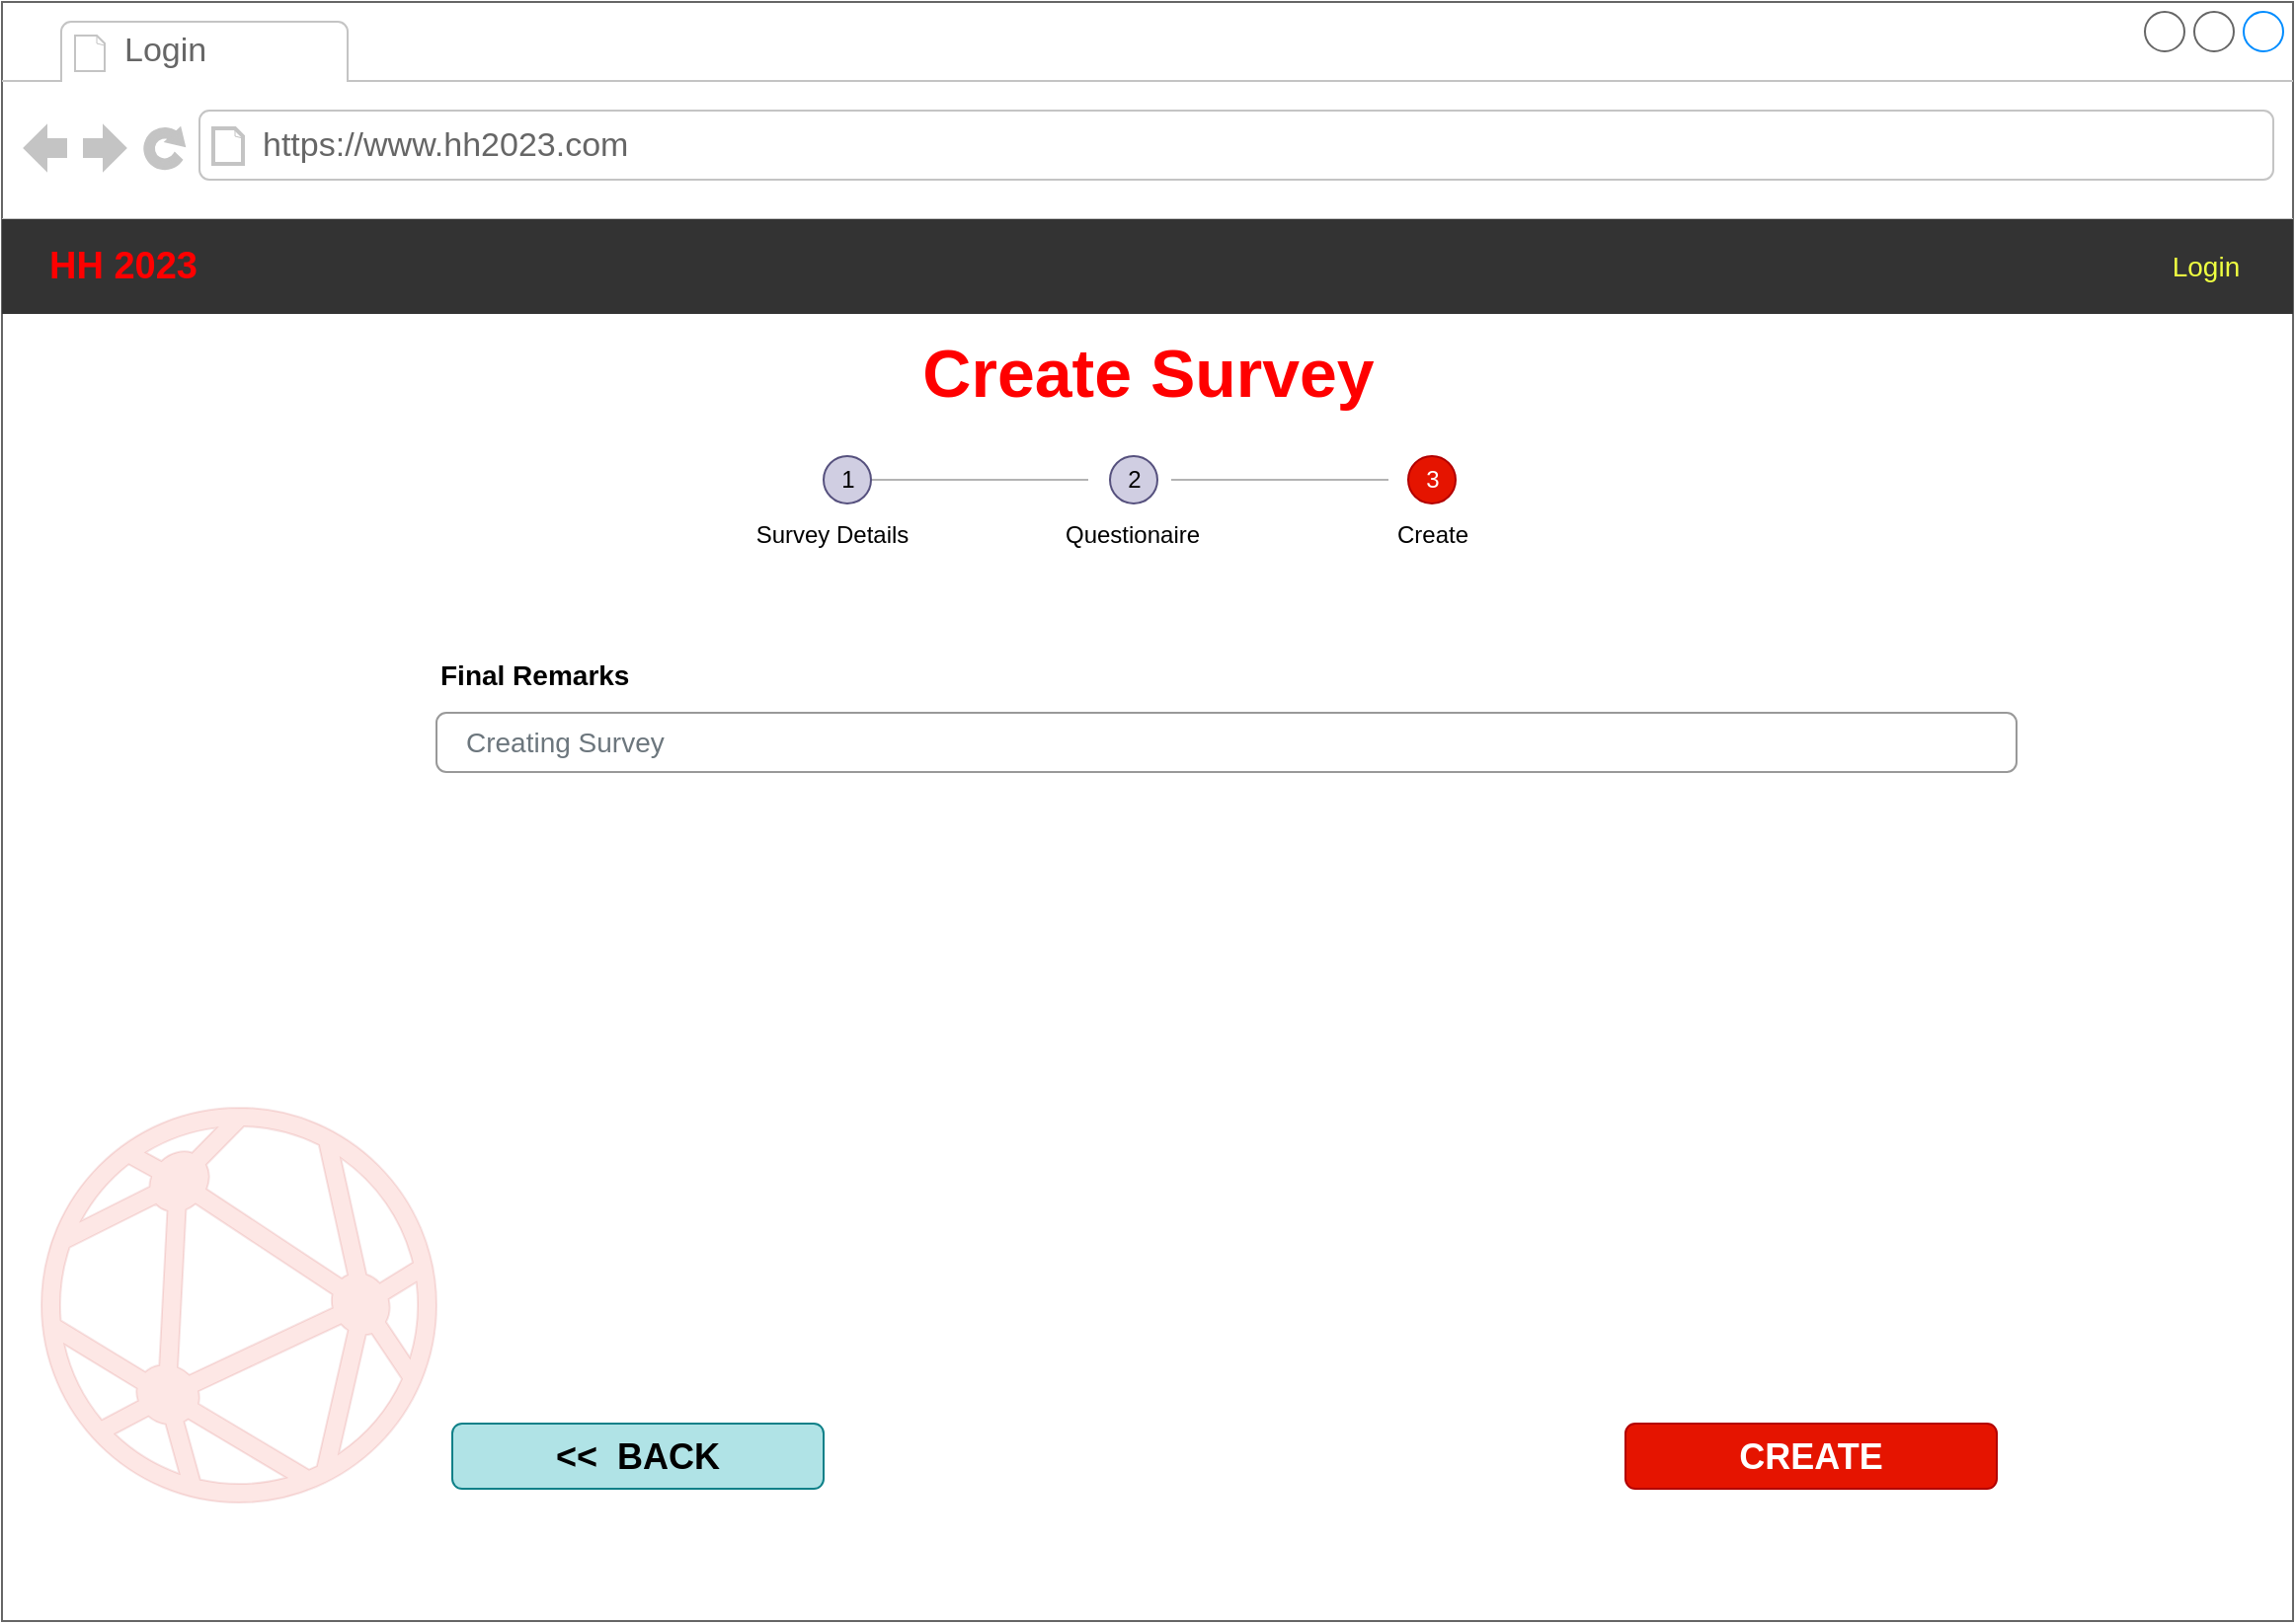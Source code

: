 <mxfile version="22.1.0" type="device">
  <diagram name="Page-1" id="8DdgHT_lzrCupyF-qvgf">
    <mxGraphModel dx="1242" dy="822" grid="1" gridSize="10" guides="1" tooltips="1" connect="1" arrows="1" fold="1" page="1" pageScale="1" pageWidth="1169" pageHeight="827" math="0" shadow="0">
      <root>
        <mxCell id="0" />
        <mxCell id="1" parent="0" />
        <mxCell id="XoGYOiqfx8qt8Q36udEH-1" value="" style="strokeWidth=1;shadow=0;dashed=0;align=left;html=1;shape=mxgraph.mockup.containers.browserWindow;rSize=0;strokeColor=#666666;strokeColor2=#008cff;strokeColor3=#c4c4c4;mainText=,;recursiveResize=0;fontColor=#050505;" parent="1" vertex="1">
          <mxGeometry width="1160" height="820" as="geometry" />
        </mxCell>
        <mxCell id="XoGYOiqfx8qt8Q36udEH-2" value="Login" style="strokeWidth=1;shadow=0;dashed=0;align=center;html=1;shape=mxgraph.mockup.containers.anchor;fontSize=17;fontColor=#666666;align=left;whiteSpace=wrap;" parent="XoGYOiqfx8qt8Q36udEH-1" vertex="1">
          <mxGeometry x="60" y="12" width="150" height="26" as="geometry" />
        </mxCell>
        <mxCell id="XoGYOiqfx8qt8Q36udEH-3" value="https://www.hh2023.com" style="strokeWidth=1;shadow=0;dashed=0;align=center;html=1;shape=mxgraph.mockup.containers.anchor;rSize=0;fontSize=17;fontColor=#666666;align=left;" parent="XoGYOiqfx8qt8Q36udEH-1" vertex="1">
          <mxGeometry x="130" y="60" width="250" height="26" as="geometry" />
        </mxCell>
        <mxCell id="XoGYOiqfx8qt8Q36udEH-24" value="" style="html=1;aspect=fixed;strokeColor=#B20000;shadow=0;fillColor=#e51400;verticalAlign=top;labelPosition=center;verticalLabelPosition=bottom;shape=mxgraph.gcp2.network;fontColor=#ffffff;opacity=10;" parent="XoGYOiqfx8qt8Q36udEH-1" vertex="1">
          <mxGeometry x="20" y="560" width="200" height="200" as="geometry" />
        </mxCell>
        <mxCell id="XoGYOiqfx8qt8Q36udEH-25" value="&lt;b&gt;&lt;font style=&quot;font-size: 19px;&quot; color=&quot;#ff0000&quot;&gt;HH 2023&lt;/font&gt;&lt;/b&gt;" style="shape=rect;strokeColor=none;fillColor=#333333;fontColor=#FFFFFF;align=left;spacing=16;fontSize=13;spacingLeft=8;whiteSpace=wrap;html=1;" parent="XoGYOiqfx8qt8Q36udEH-1" vertex="1">
          <mxGeometry y="110" width="1160" height="48" as="geometry" />
        </mxCell>
        <mxCell id="XoGYOiqfx8qt8Q36udEH-26" value="Login" style="text;verticalAlign=middle;align=center;fontColor=#EEFF41;fontSize=14;resizeHeight=1;whiteSpace=wrap;html=1;" parent="XoGYOiqfx8qt8Q36udEH-25" vertex="1">
          <mxGeometry x="1" width="88" height="48" relative="1" as="geometry">
            <mxPoint x="-88" as="offset" />
          </mxGeometry>
        </mxCell>
        <mxCell id="FRqryJ8z9L4HBqqZcY_s-2" value="Create Survey" style="text;strokeColor=none;fillColor=none;html=1;fontSize=34;fontStyle=1;verticalAlign=middle;align=center;fontColor=#FF0000;" parent="XoGYOiqfx8qt8Q36udEH-1" vertex="1">
          <mxGeometry x="440" y="158" width="280" height="60" as="geometry" />
        </mxCell>
        <mxCell id="FRqryJ8z9L4HBqqZcY_s-4" value="Final Remarks" style="fillColor=none;strokeColor=none;align=left;fontSize=14;fontStyle=1" parent="XoGYOiqfx8qt8Q36udEH-1" vertex="1">
          <mxGeometry x="220" y="320" width="260" height="40" as="geometry" />
        </mxCell>
        <mxCell id="FRqryJ8z9L4HBqqZcY_s-5" value="Creating Survey" style="html=1;shadow=0;dashed=0;shape=mxgraph.bootstrap.rrect;rSize=5;fillColor=none;strokeColor=#999999;align=left;spacing=15;fontSize=14;fontColor=#6C767D;" parent="XoGYOiqfx8qt8Q36udEH-1" vertex="1">
          <mxGeometry width="800" height="30" relative="1" as="geometry">
            <mxPoint x="220" y="360" as="offset" />
          </mxGeometry>
        </mxCell>
        <mxCell id="FRqryJ8z9L4HBqqZcY_s-26" value="CREATE" style="rounded=1;fillColor=#e51400;strokeColor=#B20000;html=1;whiteSpace=wrap;fontColor=#ffffff;align=center;verticalAlign=middle;fontStyle=1;fontSize=18;sketch=0;" parent="XoGYOiqfx8qt8Q36udEH-1" vertex="1">
          <mxGeometry x="822" y="720" width="188" height="33" as="geometry" />
        </mxCell>
        <mxCell id="FRqryJ8z9L4HBqqZcY_s-38" value="2" style="shape=ellipse;fontSize=12;strokeColor=#56517e;fillColor=#d0cee2;align=center;verticalAlign=middle;html=1;" parent="XoGYOiqfx8qt8Q36udEH-1" vertex="1">
          <mxGeometry x="561" y="230" width="24" height="24" as="geometry" />
        </mxCell>
        <mxCell id="FRqryJ8z9L4HBqqZcY_s-39" value="Survey Details" style="shape=rect;fontColor=#4d4d4dlfontSize=13;strokeColor=none;fillColor=none;html=1;" parent="XoGYOiqfx8qt8Q36udEH-1" vertex="1">
          <mxGeometry x="370" y="260" width="100" height="20" as="geometry" />
        </mxCell>
        <mxCell id="FRqryJ8z9L4HBqqZcY_s-40" value="" style="shape=line;strokeColor=#b3b3b3;" parent="XoGYOiqfx8qt8Q36udEH-1" vertex="1">
          <mxGeometry x="440" y="237" width="110" height="10" as="geometry" />
        </mxCell>
        <mxCell id="FRqryJ8z9L4HBqqZcY_s-41" value="1" style="shape=ellipse;fontSize=12;strokeColor=#56517e;fillColor=#d0cee2;align=center;verticalAlign=middle;html=1;" parent="XoGYOiqfx8qt8Q36udEH-1" vertex="1">
          <mxGeometry x="416" y="230" width="24" height="24" as="geometry" />
        </mxCell>
        <mxCell id="FRqryJ8z9L4HBqqZcY_s-42" value="Questionaire" style="shape=rect;fontColor=#4d4d4dlfontSize=13;strokeColor=none;fillColor=none;html=1;" parent="XoGYOiqfx8qt8Q36udEH-1" vertex="1">
          <mxGeometry x="522" y="260" width="100" height="20" as="geometry" />
        </mxCell>
        <mxCell id="FRqryJ8z9L4HBqqZcY_s-43" value="" style="shape=line;strokeColor=#b3b3b3;" parent="XoGYOiqfx8qt8Q36udEH-1" vertex="1">
          <mxGeometry x="592" y="237" width="110" height="10" as="geometry" />
        </mxCell>
        <mxCell id="FRqryJ8z9L4HBqqZcY_s-44" value="3" style="shape=ellipse;fontSize=12;strokeColor=#B20000;fillColor=#e51400;fontColor=#ffffff;html=1;" parent="XoGYOiqfx8qt8Q36udEH-1" vertex="1">
          <mxGeometry x="712" y="230" width="24" height="24" as="geometry" />
        </mxCell>
        <mxCell id="FRqryJ8z9L4HBqqZcY_s-45" value="Create" style="shape=rect;fontColor=#4d4d4dlfontSize=13;strokeColor=none;fillColor=none;align=center;verticalAlign=middle;html=1;" parent="XoGYOiqfx8qt8Q36udEH-1" vertex="1">
          <mxGeometry x="674" y="260" width="100" height="20" as="geometry" />
        </mxCell>
        <mxCell id="PxVwpIXdglUCgsQqJIbU-23" value="&amp;lt;&amp;lt;&amp;nbsp; BACK" style="rounded=1;fillColor=#b0e3e6;strokeColor=#0e8088;html=1;whiteSpace=wrap;align=center;verticalAlign=middle;fontStyle=1;fontSize=18;sketch=0;" parent="XoGYOiqfx8qt8Q36udEH-1" vertex="1">
          <mxGeometry x="228" y="720" width="188" height="33" as="geometry" />
        </mxCell>
      </root>
    </mxGraphModel>
  </diagram>
</mxfile>
